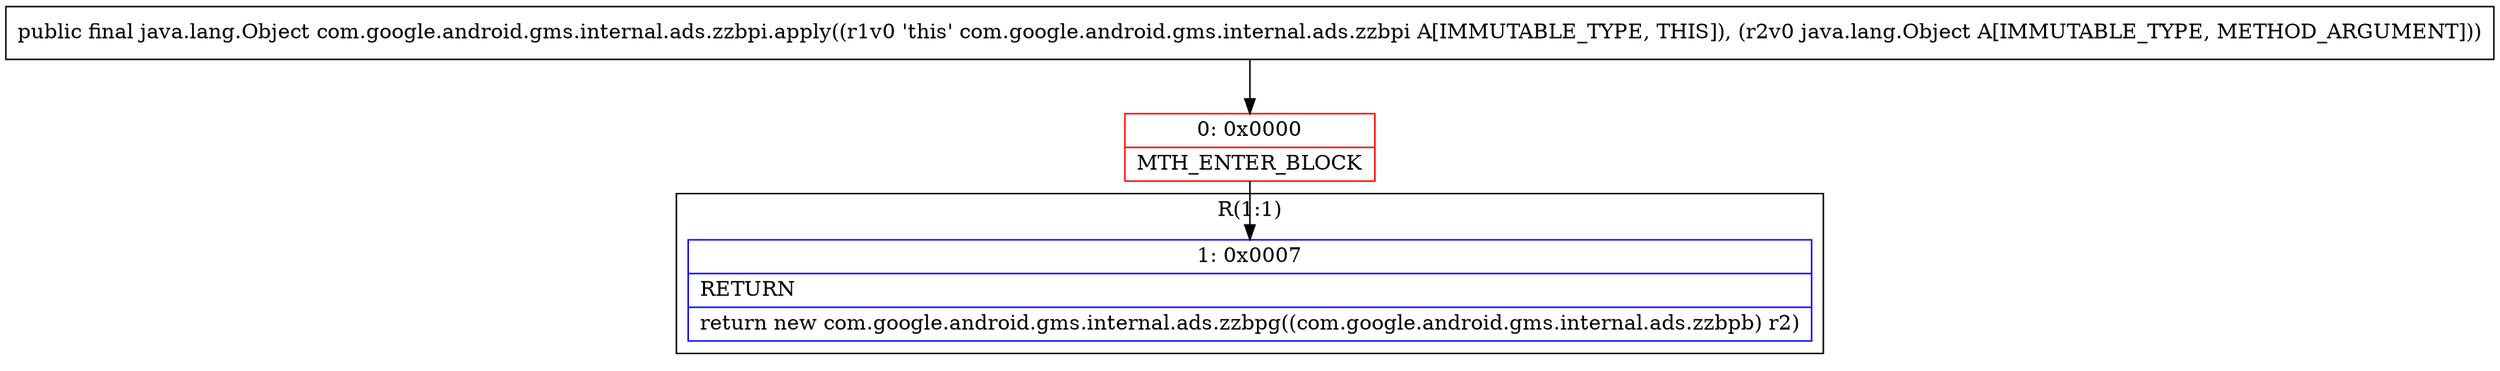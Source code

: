 digraph "CFG forcom.google.android.gms.internal.ads.zzbpi.apply(Ljava\/lang\/Object;)Ljava\/lang\/Object;" {
subgraph cluster_Region_1358475470 {
label = "R(1:1)";
node [shape=record,color=blue];
Node_1 [shape=record,label="{1\:\ 0x0007|RETURN\l|return new com.google.android.gms.internal.ads.zzbpg((com.google.android.gms.internal.ads.zzbpb) r2)\l}"];
}
Node_0 [shape=record,color=red,label="{0\:\ 0x0000|MTH_ENTER_BLOCK\l}"];
MethodNode[shape=record,label="{public final java.lang.Object com.google.android.gms.internal.ads.zzbpi.apply((r1v0 'this' com.google.android.gms.internal.ads.zzbpi A[IMMUTABLE_TYPE, THIS]), (r2v0 java.lang.Object A[IMMUTABLE_TYPE, METHOD_ARGUMENT])) }"];
MethodNode -> Node_0;
Node_0 -> Node_1;
}

